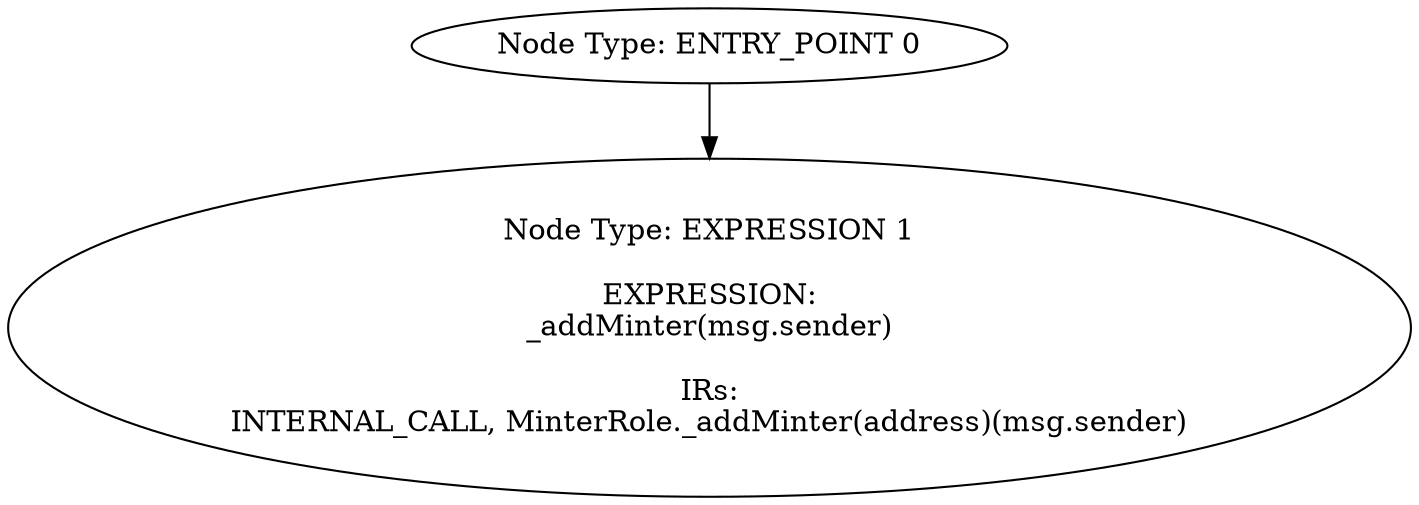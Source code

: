 digraph{
0[label="Node Type: ENTRY_POINT 0
"];
0->1;
1[label="Node Type: EXPRESSION 1

EXPRESSION:
_addMinter(msg.sender)

IRs:
INTERNAL_CALL, MinterRole._addMinter(address)(msg.sender)"];
}
